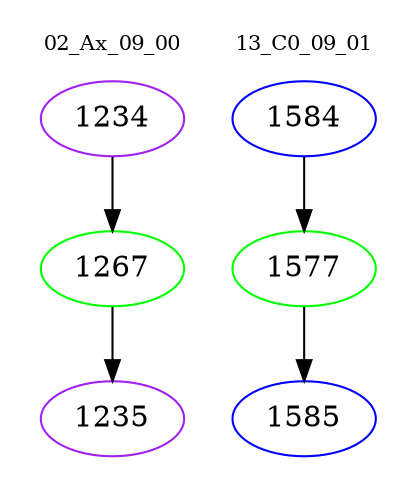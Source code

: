 digraph{
subgraph cluster_0 {
color = white
label = "02_Ax_09_00";
fontsize=10;
T0_1234 [label="1234", color="purple"]
T0_1234 -> T0_1267 [color="black"]
T0_1267 [label="1267", color="green"]
T0_1267 -> T0_1235 [color="black"]
T0_1235 [label="1235", color="purple"]
}
subgraph cluster_1 {
color = white
label = "13_C0_09_01";
fontsize=10;
T1_1584 [label="1584", color="blue"]
T1_1584 -> T1_1577 [color="black"]
T1_1577 [label="1577", color="green"]
T1_1577 -> T1_1585 [color="black"]
T1_1585 [label="1585", color="blue"]
}
}
